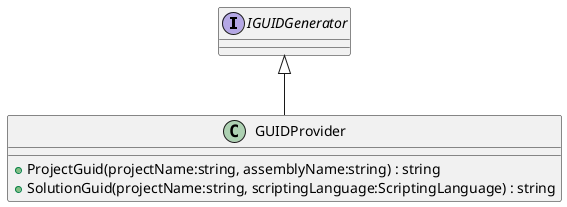 @startuml
interface IGUIDGenerator {
}
class GUIDProvider {
    + ProjectGuid(projectName:string, assemblyName:string) : string
    + SolutionGuid(projectName:string, scriptingLanguage:ScriptingLanguage) : string
}
IGUIDGenerator <|-- GUIDProvider
@enduml
